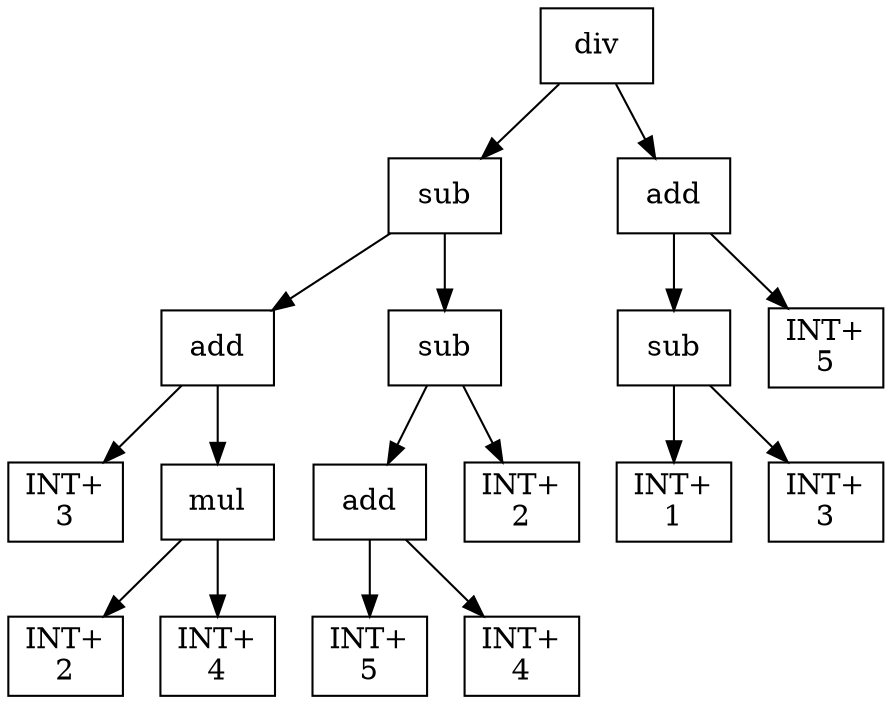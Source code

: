 digraph expr {
  node [shape=box];
  n1 [label="div"];
  n2 [label="sub"];
  n3 [label="add"];
  n4 [label="INT+\n3"];
  n5 [label="mul"];
  n6 [label="INT+\n2"];
  n7 [label="INT+\n4"];
  n5 -> n6;
  n5 -> n7;
  n3 -> n4;
  n3 -> n5;
  n8 [label="sub"];
  n9 [label="add"];
  n10 [label="INT+\n5"];
  n11 [label="INT+\n4"];
  n9 -> n10;
  n9 -> n11;
  n12 [label="INT+\n2"];
  n8 -> n9;
  n8 -> n12;
  n2 -> n3;
  n2 -> n8;
  n13 [label="add"];
  n14 [label="sub"];
  n15 [label="INT+\n1"];
  n16 [label="INT+\n3"];
  n14 -> n15;
  n14 -> n16;
  n17 [label="INT+\n5"];
  n13 -> n14;
  n13 -> n17;
  n1 -> n2;
  n1 -> n13;
}